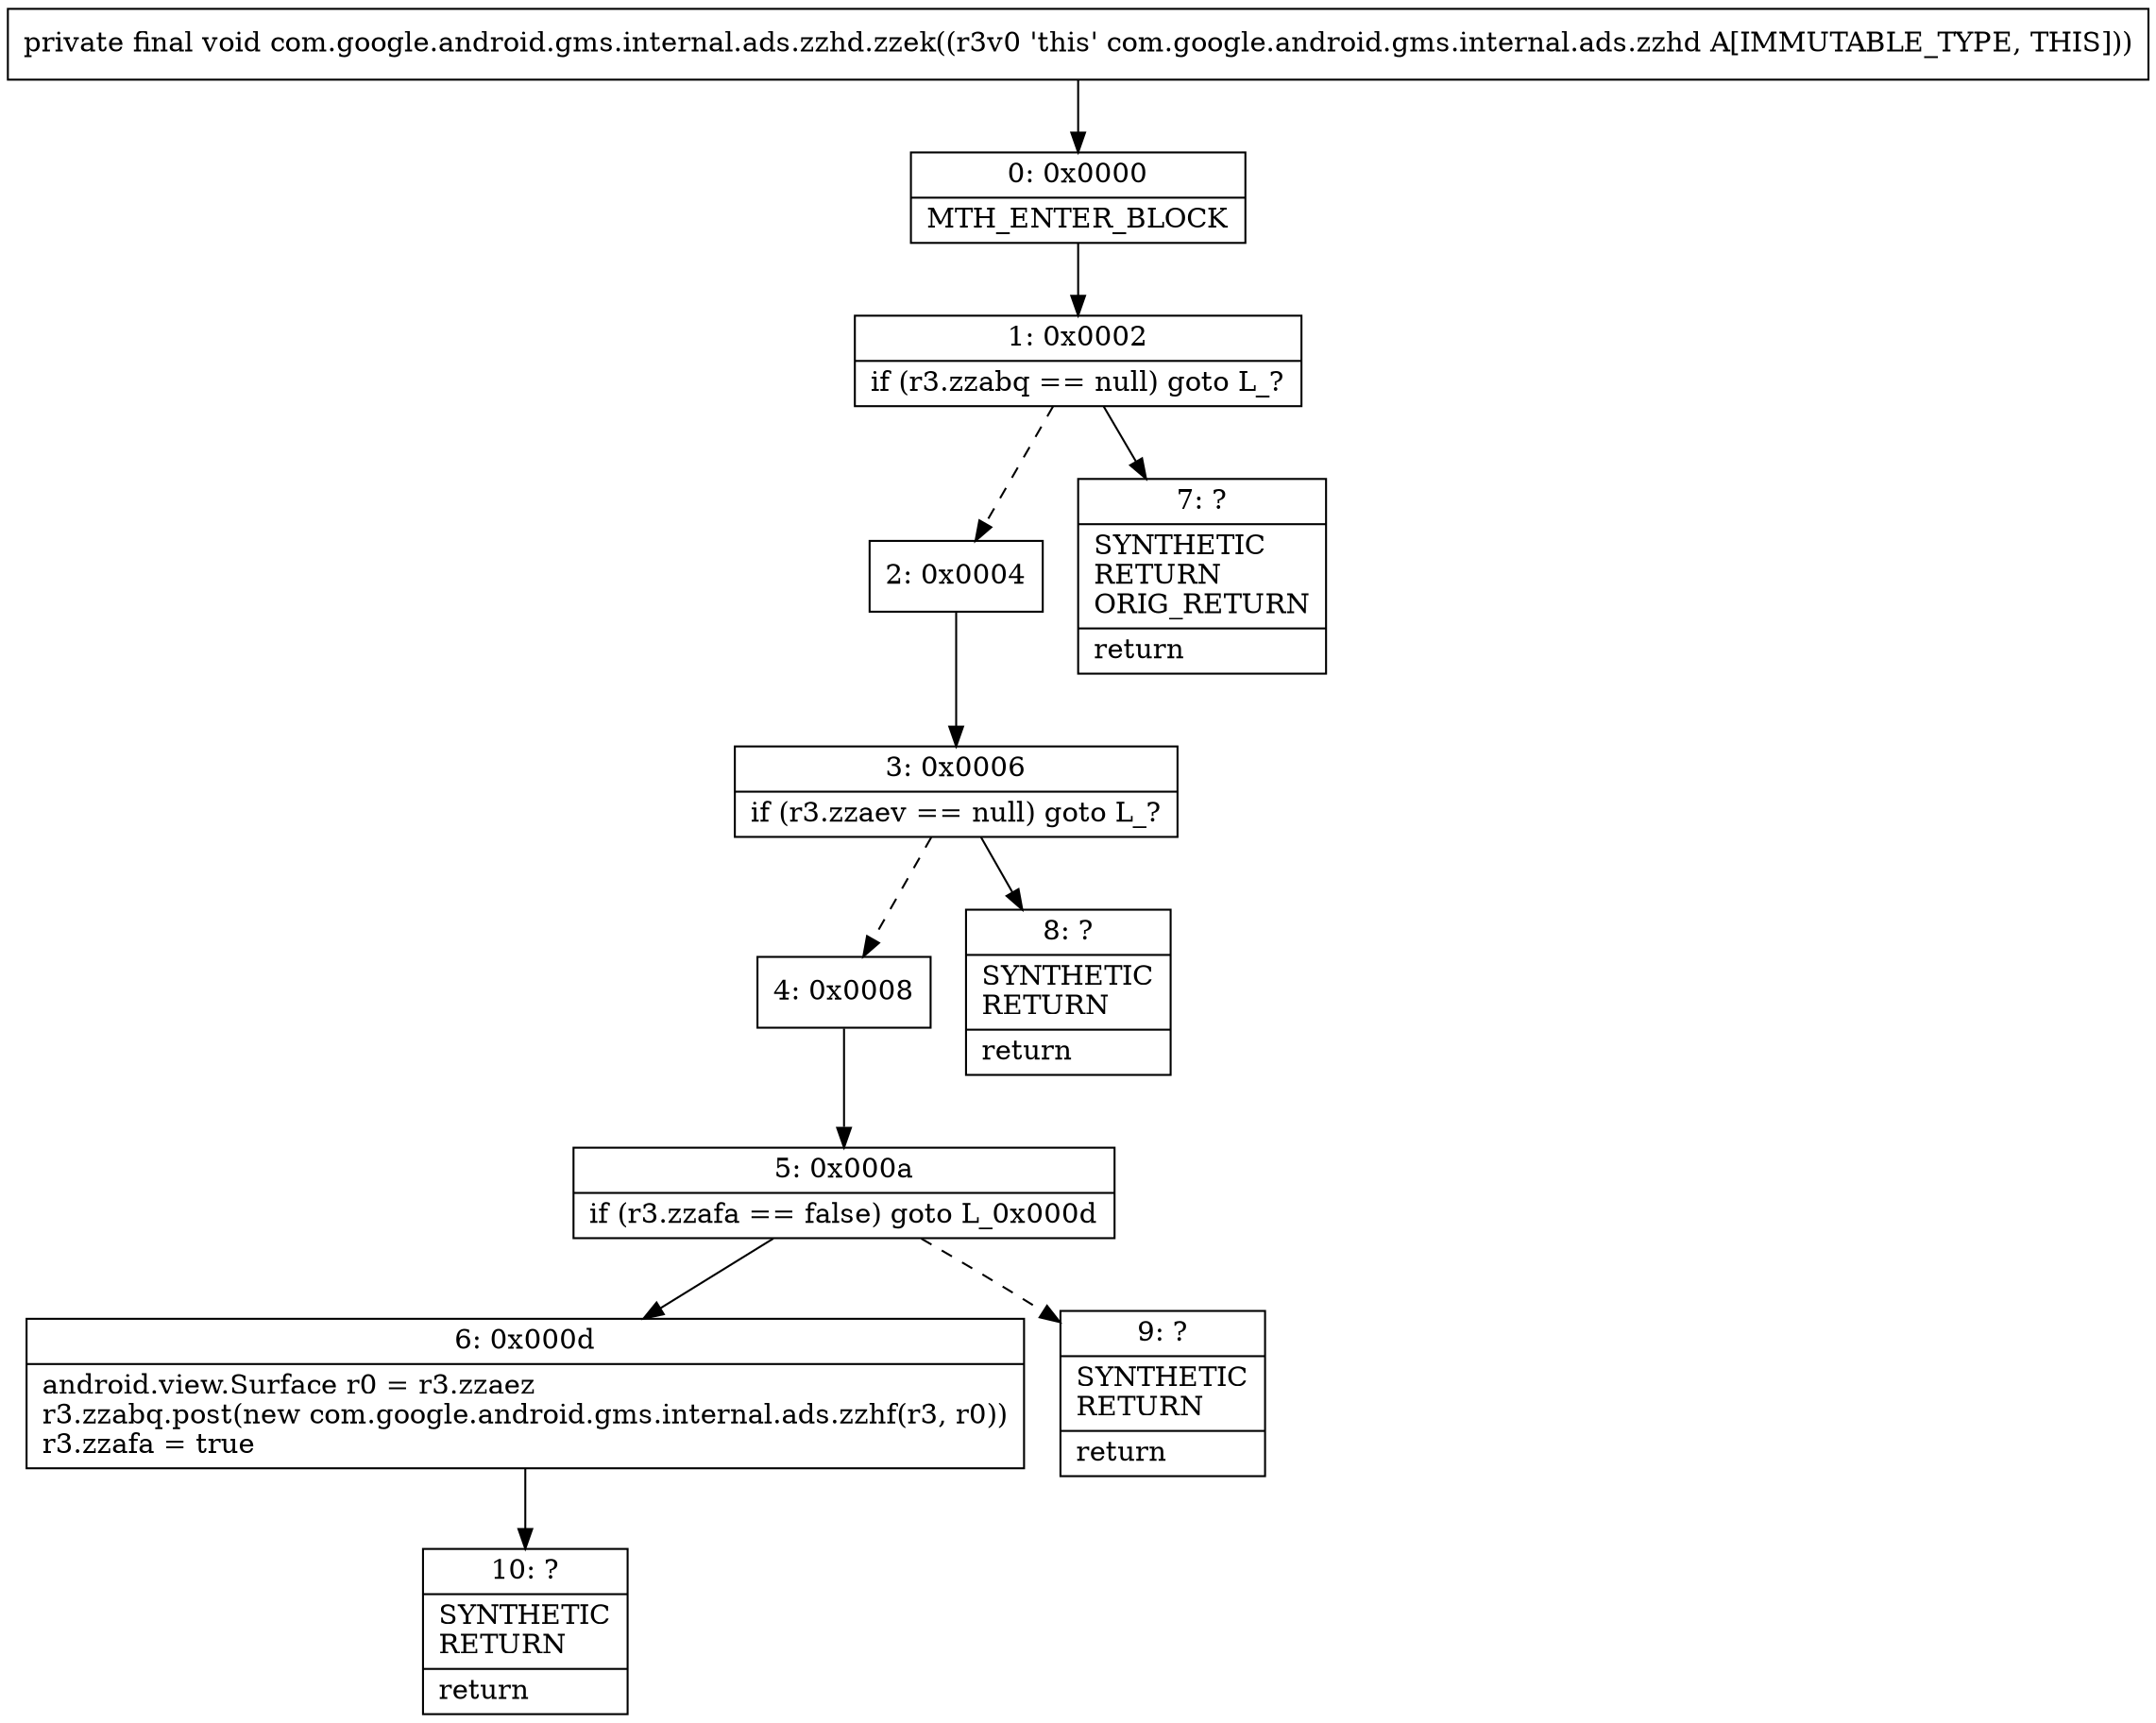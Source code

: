 digraph "CFG forcom.google.android.gms.internal.ads.zzhd.zzek()V" {
Node_0 [shape=record,label="{0\:\ 0x0000|MTH_ENTER_BLOCK\l}"];
Node_1 [shape=record,label="{1\:\ 0x0002|if (r3.zzabq == null) goto L_?\l}"];
Node_2 [shape=record,label="{2\:\ 0x0004}"];
Node_3 [shape=record,label="{3\:\ 0x0006|if (r3.zzaev == null) goto L_?\l}"];
Node_4 [shape=record,label="{4\:\ 0x0008}"];
Node_5 [shape=record,label="{5\:\ 0x000a|if (r3.zzafa == false) goto L_0x000d\l}"];
Node_6 [shape=record,label="{6\:\ 0x000d|android.view.Surface r0 = r3.zzaez\lr3.zzabq.post(new com.google.android.gms.internal.ads.zzhf(r3, r0))\lr3.zzafa = true\l}"];
Node_7 [shape=record,label="{7\:\ ?|SYNTHETIC\lRETURN\lORIG_RETURN\l|return\l}"];
Node_8 [shape=record,label="{8\:\ ?|SYNTHETIC\lRETURN\l|return\l}"];
Node_9 [shape=record,label="{9\:\ ?|SYNTHETIC\lRETURN\l|return\l}"];
Node_10 [shape=record,label="{10\:\ ?|SYNTHETIC\lRETURN\l|return\l}"];
MethodNode[shape=record,label="{private final void com.google.android.gms.internal.ads.zzhd.zzek((r3v0 'this' com.google.android.gms.internal.ads.zzhd A[IMMUTABLE_TYPE, THIS])) }"];
MethodNode -> Node_0;
Node_0 -> Node_1;
Node_1 -> Node_2[style=dashed];
Node_1 -> Node_7;
Node_2 -> Node_3;
Node_3 -> Node_4[style=dashed];
Node_3 -> Node_8;
Node_4 -> Node_5;
Node_5 -> Node_6;
Node_5 -> Node_9[style=dashed];
Node_6 -> Node_10;
}

